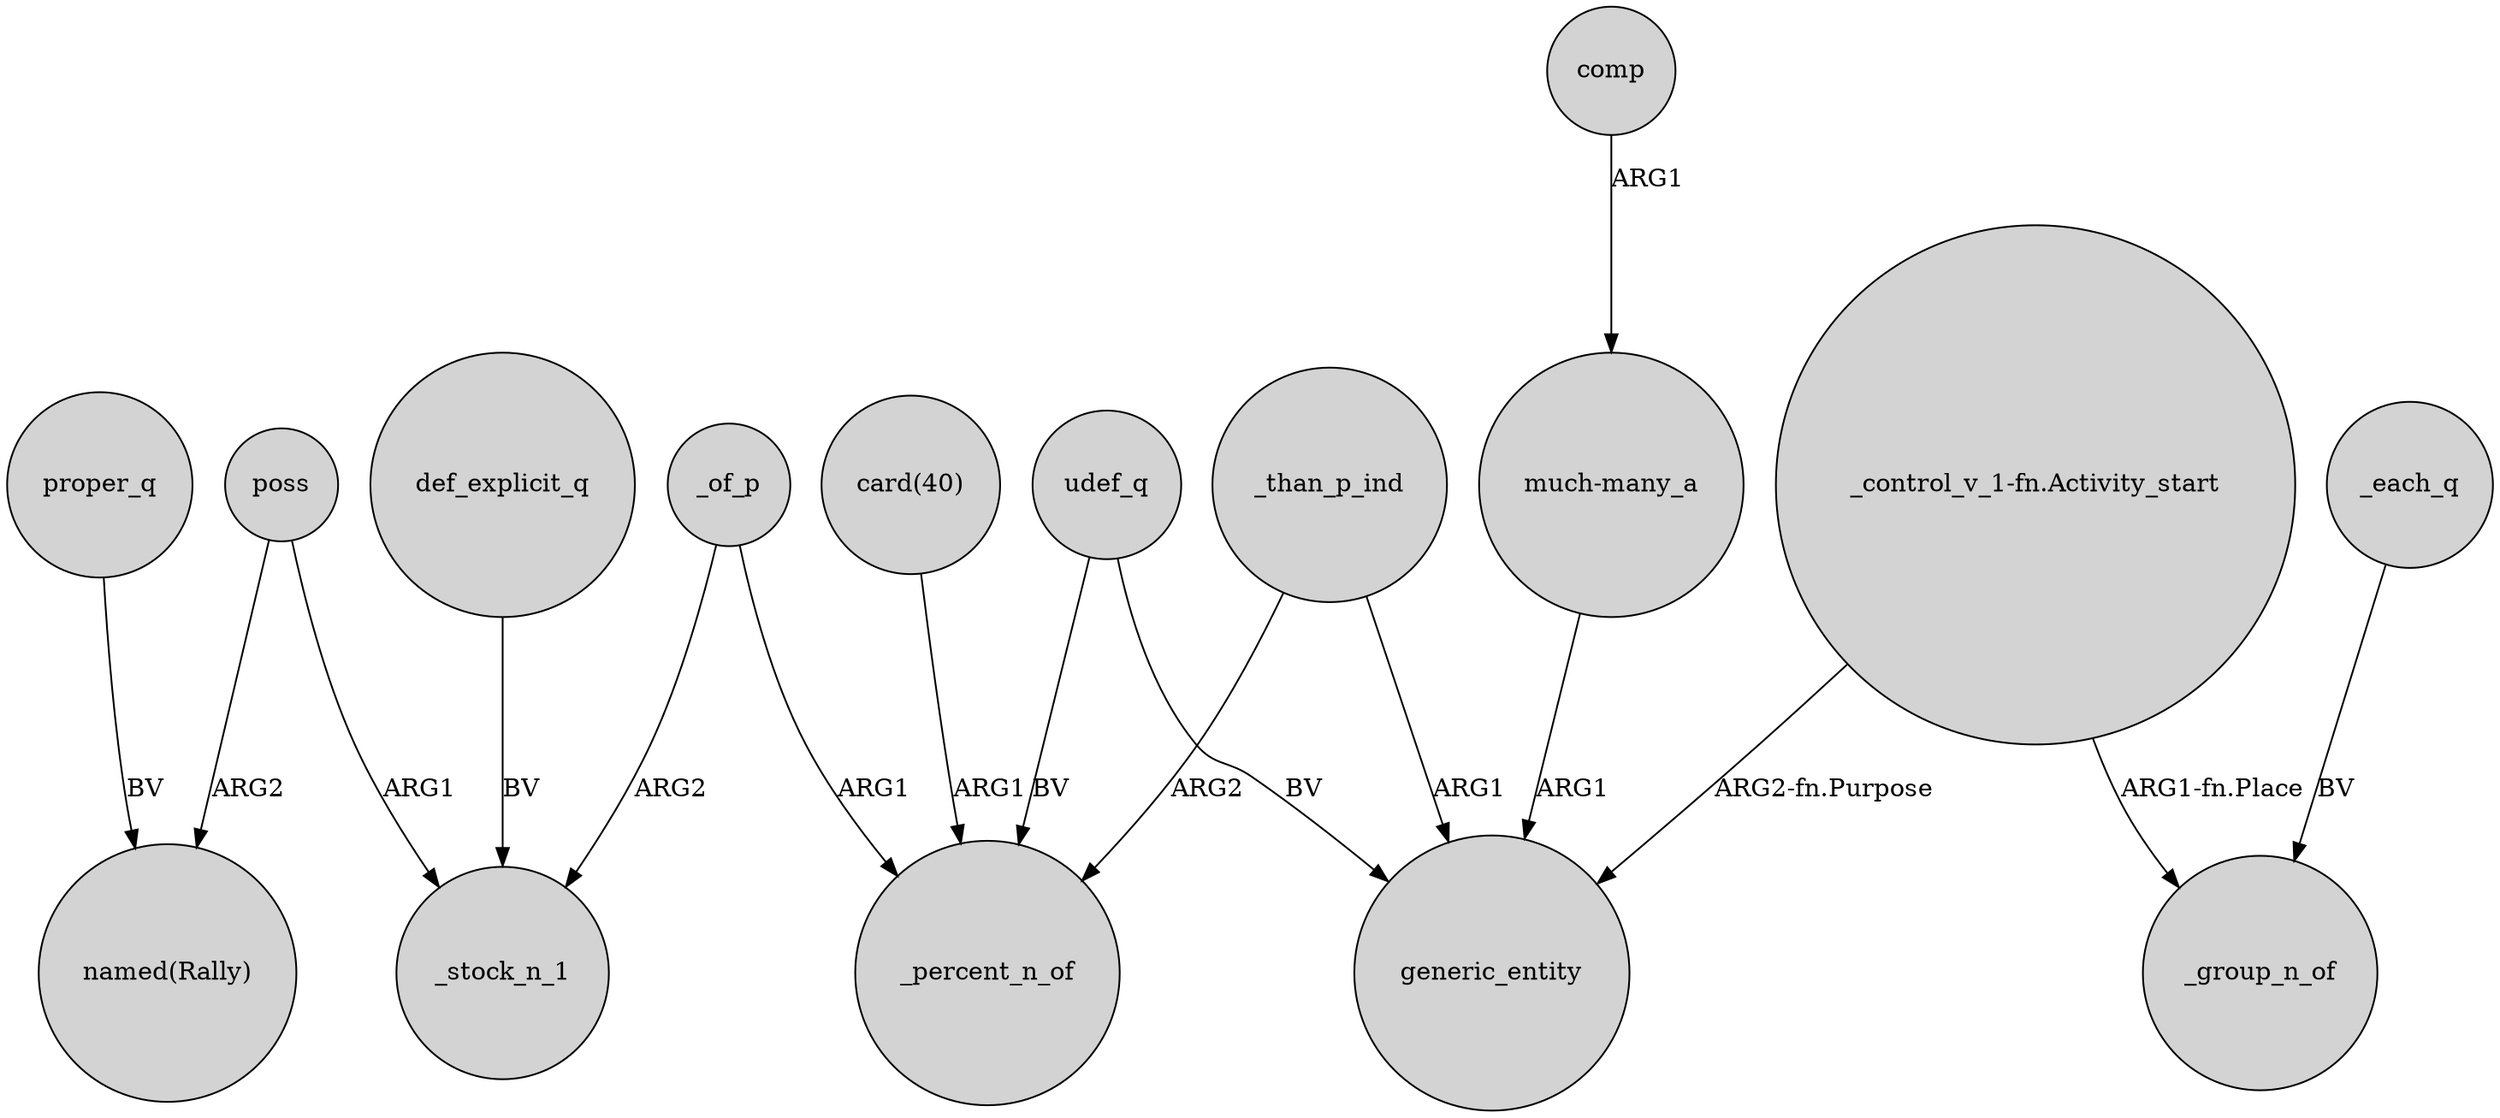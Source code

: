 digraph {
	node [shape=circle style=filled]
	poss -> "named(Rally)" [label=ARG2]
	"_control_v_1-fn.Activity_start" -> generic_entity [label="ARG2-fn.Purpose"]
	udef_q -> _percent_n_of [label=BV]
	proper_q -> "named(Rally)" [label=BV]
	def_explicit_q -> _stock_n_1 [label=BV]
	comp -> "much-many_a" [label=ARG1]
	_than_p_ind -> generic_entity [label=ARG1]
	"much-many_a" -> generic_entity [label=ARG1]
	"card(40)" -> _percent_n_of [label=ARG1]
	_than_p_ind -> _percent_n_of [label=ARG2]
	_of_p -> _percent_n_of [label=ARG1]
	_each_q -> _group_n_of [label=BV]
	poss -> _stock_n_1 [label=ARG1]
	udef_q -> generic_entity [label=BV]
	_of_p -> _stock_n_1 [label=ARG2]
	"_control_v_1-fn.Activity_start" -> _group_n_of [label="ARG1-fn.Place"]
}
